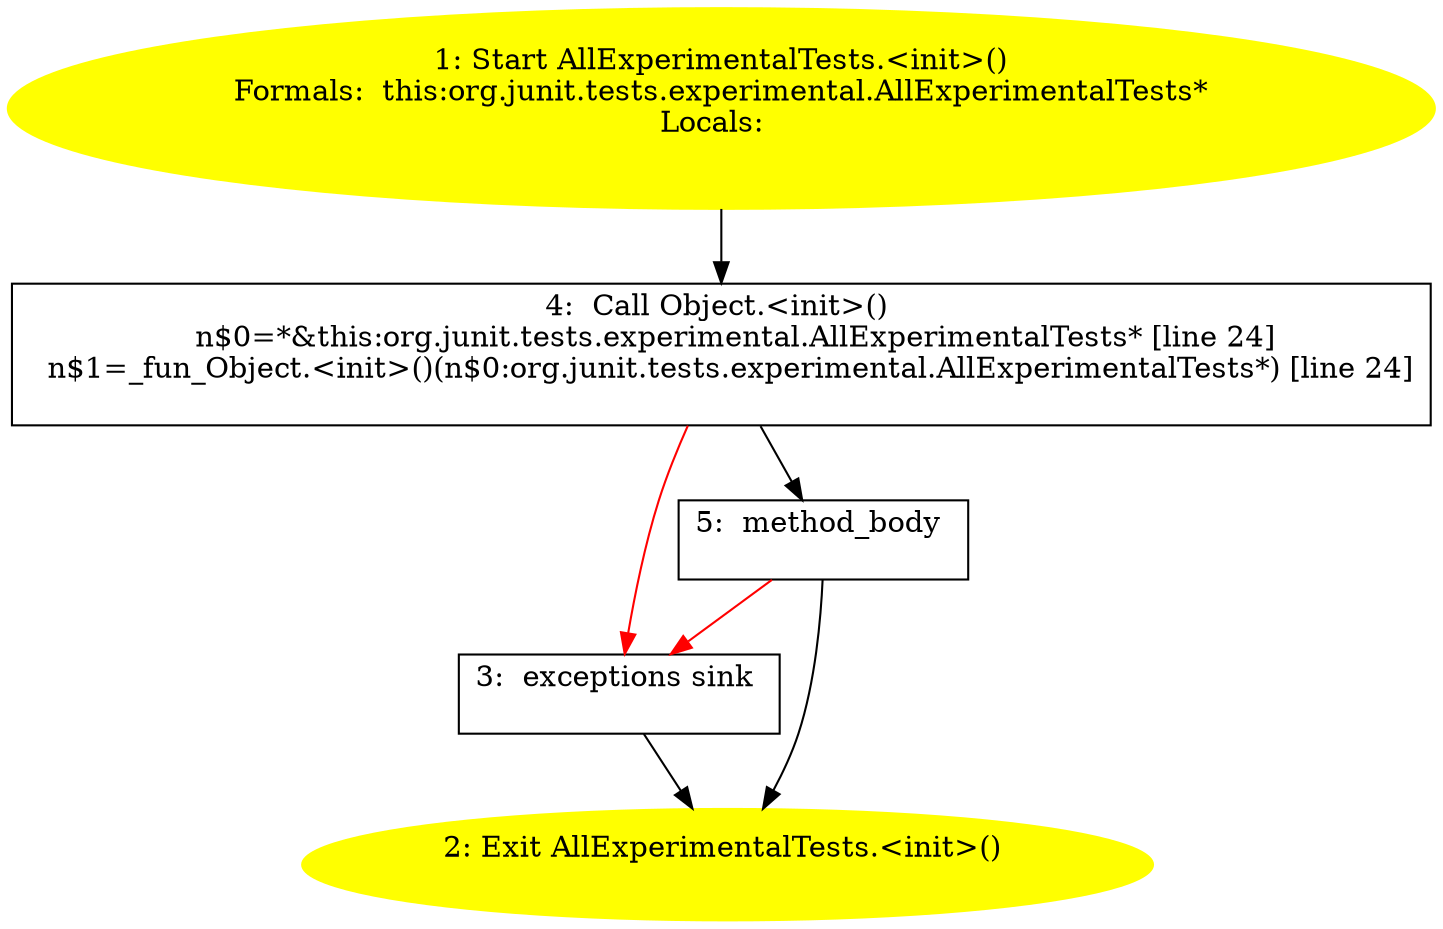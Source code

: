 /* @generated */
digraph cfg {
"org.junit.tests.experimental.AllExperimentalTests.<init>().dca623c0401622783dea18b6371d3e44_1" [label="1: Start AllExperimentalTests.<init>()\nFormals:  this:org.junit.tests.experimental.AllExperimentalTests*\nLocals:  \n  " color=yellow style=filled]
	

	 "org.junit.tests.experimental.AllExperimentalTests.<init>().dca623c0401622783dea18b6371d3e44_1" -> "org.junit.tests.experimental.AllExperimentalTests.<init>().dca623c0401622783dea18b6371d3e44_4" ;
"org.junit.tests.experimental.AllExperimentalTests.<init>().dca623c0401622783dea18b6371d3e44_2" [label="2: Exit AllExperimentalTests.<init>() \n  " color=yellow style=filled]
	

"org.junit.tests.experimental.AllExperimentalTests.<init>().dca623c0401622783dea18b6371d3e44_3" [label="3:  exceptions sink \n  " shape="box"]
	

	 "org.junit.tests.experimental.AllExperimentalTests.<init>().dca623c0401622783dea18b6371d3e44_3" -> "org.junit.tests.experimental.AllExperimentalTests.<init>().dca623c0401622783dea18b6371d3e44_2" ;
"org.junit.tests.experimental.AllExperimentalTests.<init>().dca623c0401622783dea18b6371d3e44_4" [label="4:  Call Object.<init>() \n   n$0=*&this:org.junit.tests.experimental.AllExperimentalTests* [line 24]\n  n$1=_fun_Object.<init>()(n$0:org.junit.tests.experimental.AllExperimentalTests*) [line 24]\n " shape="box"]
	

	 "org.junit.tests.experimental.AllExperimentalTests.<init>().dca623c0401622783dea18b6371d3e44_4" -> "org.junit.tests.experimental.AllExperimentalTests.<init>().dca623c0401622783dea18b6371d3e44_5" ;
	 "org.junit.tests.experimental.AllExperimentalTests.<init>().dca623c0401622783dea18b6371d3e44_4" -> "org.junit.tests.experimental.AllExperimentalTests.<init>().dca623c0401622783dea18b6371d3e44_3" [color="red" ];
"org.junit.tests.experimental.AllExperimentalTests.<init>().dca623c0401622783dea18b6371d3e44_5" [label="5:  method_body \n  " shape="box"]
	

	 "org.junit.tests.experimental.AllExperimentalTests.<init>().dca623c0401622783dea18b6371d3e44_5" -> "org.junit.tests.experimental.AllExperimentalTests.<init>().dca623c0401622783dea18b6371d3e44_2" ;
	 "org.junit.tests.experimental.AllExperimentalTests.<init>().dca623c0401622783dea18b6371d3e44_5" -> "org.junit.tests.experimental.AllExperimentalTests.<init>().dca623c0401622783dea18b6371d3e44_3" [color="red" ];
}
